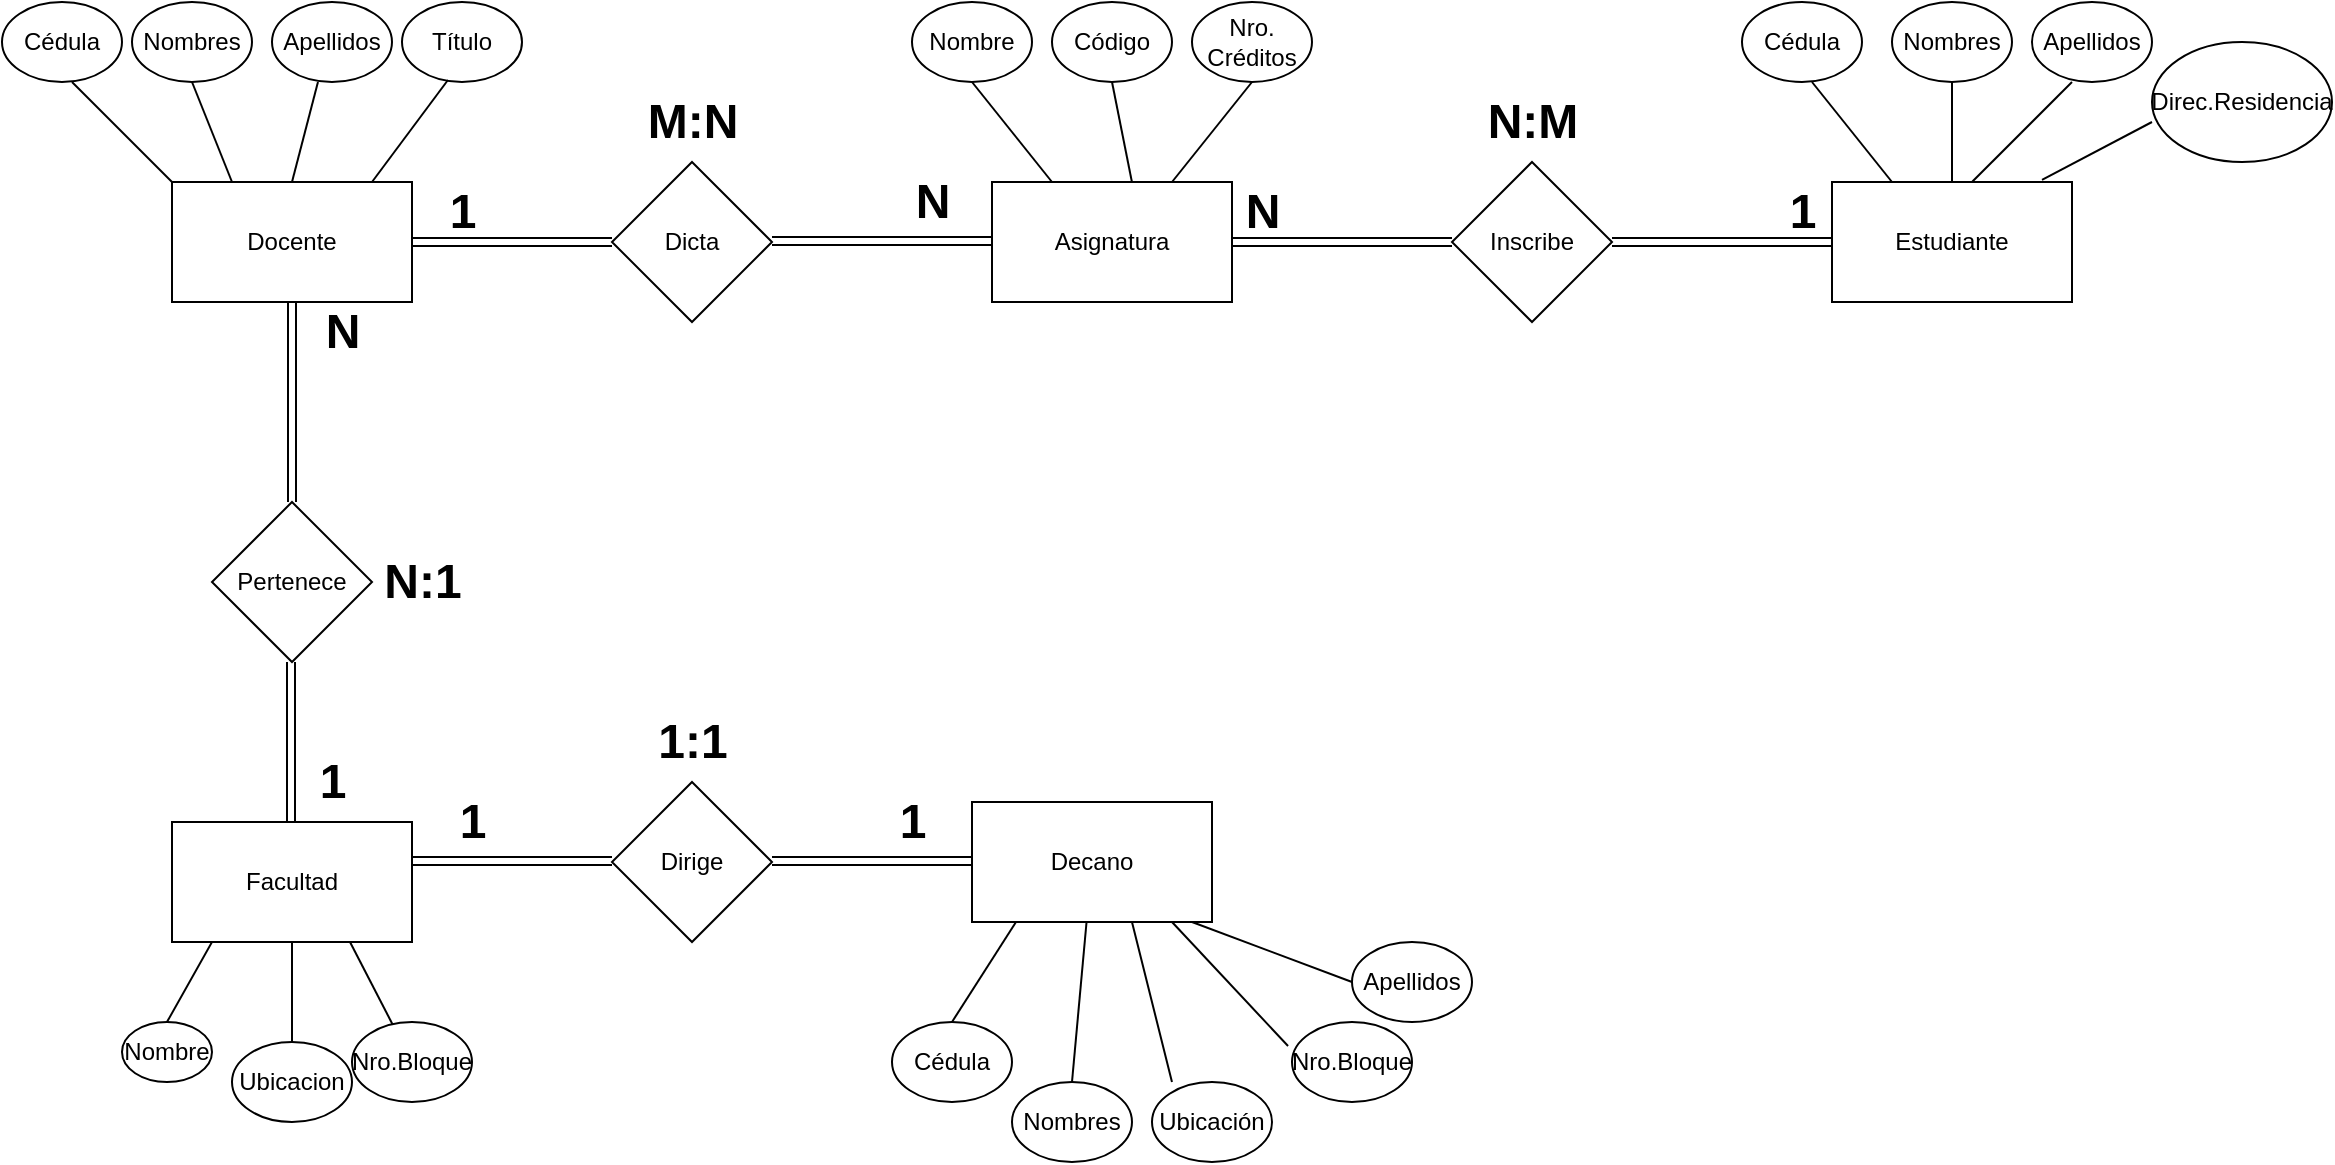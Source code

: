 <mxfile version="24.7.1" type="device">
  <diagram name="Página-1" id="O8d7MDB4ug0K4UYnzNPP">
    <mxGraphModel dx="1434" dy="772" grid="1" gridSize="10" guides="1" tooltips="1" connect="1" arrows="1" fold="1" page="1" pageScale="1" pageWidth="2339" pageHeight="3300" math="0" shadow="0">
      <root>
        <mxCell id="0" />
        <mxCell id="1" parent="0" />
        <mxCell id="tarvO1WWZmkPcmDPFe2a-1" value="Facultad" style="rounded=0;whiteSpace=wrap;html=1;" vertex="1" parent="1">
          <mxGeometry x="130" y="420" width="120" height="60" as="geometry" />
        </mxCell>
        <mxCell id="tarvO1WWZmkPcmDPFe2a-2" value="Decano" style="rounded=0;whiteSpace=wrap;html=1;" vertex="1" parent="1">
          <mxGeometry x="530" y="410" width="120" height="60" as="geometry" />
        </mxCell>
        <mxCell id="tarvO1WWZmkPcmDPFe2a-3" value="Docente" style="rounded=0;whiteSpace=wrap;html=1;" vertex="1" parent="1">
          <mxGeometry x="130" y="100" width="120" height="60" as="geometry" />
        </mxCell>
        <mxCell id="tarvO1WWZmkPcmDPFe2a-4" value="Asignatura" style="rounded=0;whiteSpace=wrap;html=1;" vertex="1" parent="1">
          <mxGeometry x="540" y="100" width="120" height="60" as="geometry" />
        </mxCell>
        <mxCell id="tarvO1WWZmkPcmDPFe2a-5" value="Estudiante" style="rounded=0;whiteSpace=wrap;html=1;" vertex="1" parent="1">
          <mxGeometry x="960" y="100" width="120" height="60" as="geometry" />
        </mxCell>
        <mxCell id="tarvO1WWZmkPcmDPFe2a-6" value="Dirige" style="rhombus;whiteSpace=wrap;html=1;" vertex="1" parent="1">
          <mxGeometry x="350" y="400" width="80" height="80" as="geometry" />
        </mxCell>
        <mxCell id="tarvO1WWZmkPcmDPFe2a-12" value="" style="shape=link;html=1;rounded=0;" edge="1" parent="1">
          <mxGeometry width="100" relative="1" as="geometry">
            <mxPoint x="250" y="439.5" as="sourcePoint" />
            <mxPoint x="350" y="439.5" as="targetPoint" />
          </mxGeometry>
        </mxCell>
        <mxCell id="tarvO1WWZmkPcmDPFe2a-13" value="" style="shape=link;html=1;rounded=0;" edge="1" parent="1">
          <mxGeometry width="100" relative="1" as="geometry">
            <mxPoint x="430" y="439.5" as="sourcePoint" />
            <mxPoint x="530" y="439.5" as="targetPoint" />
          </mxGeometry>
        </mxCell>
        <mxCell id="tarvO1WWZmkPcmDPFe2a-14" value="1" style="text;strokeColor=none;fillColor=none;html=1;fontSize=24;fontStyle=1;verticalAlign=middle;align=center;" vertex="1" parent="1">
          <mxGeometry x="230" y="400" width="100" height="40" as="geometry" />
        </mxCell>
        <mxCell id="tarvO1WWZmkPcmDPFe2a-15" value="1" style="text;strokeColor=none;fillColor=none;html=1;fontSize=24;fontStyle=1;verticalAlign=middle;align=center;" vertex="1" parent="1">
          <mxGeometry x="450" y="400" width="100" height="40" as="geometry" />
        </mxCell>
        <mxCell id="tarvO1WWZmkPcmDPFe2a-16" value="1:1" style="text;strokeColor=none;fillColor=none;html=1;fontSize=24;fontStyle=1;verticalAlign=middle;align=center;" vertex="1" parent="1">
          <mxGeometry x="340" y="360" width="100" height="40" as="geometry" />
        </mxCell>
        <mxCell id="tarvO1WWZmkPcmDPFe2a-18" value="Pertenece" style="rhombus;whiteSpace=wrap;html=1;" vertex="1" parent="1">
          <mxGeometry x="150" y="260" width="80" height="80" as="geometry" />
        </mxCell>
        <mxCell id="tarvO1WWZmkPcmDPFe2a-19" value="" style="shape=link;html=1;rounded=0;exitX=0.5;exitY=1;exitDx=0;exitDy=0;entryX=0.5;entryY=0;entryDx=0;entryDy=0;" edge="1" parent="1" source="tarvO1WWZmkPcmDPFe2a-3" target="tarvO1WWZmkPcmDPFe2a-18">
          <mxGeometry width="100" relative="1" as="geometry">
            <mxPoint x="140" y="130" as="sourcePoint" />
            <mxPoint x="190" y="170" as="targetPoint" />
          </mxGeometry>
        </mxCell>
        <mxCell id="tarvO1WWZmkPcmDPFe2a-20" value="" style="shape=link;html=1;rounded=0;exitX=0.5;exitY=1;exitDx=0;exitDy=0;entryX=0.5;entryY=0;entryDx=0;entryDy=0;" edge="1" parent="1">
          <mxGeometry width="100" relative="1" as="geometry">
            <mxPoint x="189.5" y="340" as="sourcePoint" />
            <mxPoint x="189.5" y="420" as="targetPoint" />
          </mxGeometry>
        </mxCell>
        <mxCell id="tarvO1WWZmkPcmDPFe2a-21" value="1" style="text;strokeColor=none;fillColor=none;html=1;fontSize=24;fontStyle=1;verticalAlign=middle;align=center;" vertex="1" parent="1">
          <mxGeometry x="160" y="380" width="100" height="40" as="geometry" />
        </mxCell>
        <mxCell id="tarvO1WWZmkPcmDPFe2a-22" value="N" style="text;strokeColor=none;fillColor=none;html=1;fontSize=24;fontStyle=1;verticalAlign=middle;align=center;" vertex="1" parent="1">
          <mxGeometry x="170" y="160" width="90" height="30" as="geometry" />
        </mxCell>
        <mxCell id="tarvO1WWZmkPcmDPFe2a-23" value="N:1" style="text;strokeColor=none;fillColor=none;html=1;fontSize=24;fontStyle=1;verticalAlign=middle;align=center;" vertex="1" parent="1">
          <mxGeometry x="210" y="285" width="90" height="30" as="geometry" />
        </mxCell>
        <mxCell id="tarvO1WWZmkPcmDPFe2a-24" value="Dicta" style="rhombus;whiteSpace=wrap;html=1;" vertex="1" parent="1">
          <mxGeometry x="350" y="90" width="80" height="80" as="geometry" />
        </mxCell>
        <mxCell id="tarvO1WWZmkPcmDPFe2a-25" value="" style="shape=link;html=1;rounded=0;exitX=1;exitY=0.5;exitDx=0;exitDy=0;entryX=0;entryY=0.5;entryDx=0;entryDy=0;" edge="1" parent="1" source="tarvO1WWZmkPcmDPFe2a-3" target="tarvO1WWZmkPcmDPFe2a-24">
          <mxGeometry width="100" relative="1" as="geometry">
            <mxPoint x="279.5" y="50" as="sourcePoint" />
            <mxPoint x="279.5" y="130" as="targetPoint" />
          </mxGeometry>
        </mxCell>
        <mxCell id="tarvO1WWZmkPcmDPFe2a-27" value="" style="shape=link;html=1;rounded=0;exitX=1;exitY=0.5;exitDx=0;exitDy=0;entryX=0;entryY=0.5;entryDx=0;entryDy=0;" edge="1" parent="1">
          <mxGeometry width="100" relative="1" as="geometry">
            <mxPoint x="430" y="129.5" as="sourcePoint" />
            <mxPoint x="540" y="129.5" as="targetPoint" />
          </mxGeometry>
        </mxCell>
        <mxCell id="tarvO1WWZmkPcmDPFe2a-29" value="N" style="text;strokeColor=none;fillColor=none;html=1;fontSize=24;fontStyle=1;verticalAlign=middle;align=center;" vertex="1" parent="1">
          <mxGeometry x="460" y="90" width="100" height="40" as="geometry" />
        </mxCell>
        <mxCell id="tarvO1WWZmkPcmDPFe2a-30" value="M:N" style="text;strokeColor=none;fillColor=none;html=1;fontSize=24;fontStyle=1;verticalAlign=middle;align=center;" vertex="1" parent="1">
          <mxGeometry x="340" y="50" width="100" height="40" as="geometry" />
        </mxCell>
        <mxCell id="tarvO1WWZmkPcmDPFe2a-31" value="1" style="text;strokeColor=none;fillColor=none;html=1;fontSize=24;fontStyle=1;verticalAlign=middle;align=center;" vertex="1" parent="1">
          <mxGeometry x="230" y="100" width="90" height="30" as="geometry" />
        </mxCell>
        <mxCell id="tarvO1WWZmkPcmDPFe2a-32" value="Inscribe" style="rhombus;whiteSpace=wrap;html=1;" vertex="1" parent="1">
          <mxGeometry x="770" y="90" width="80" height="80" as="geometry" />
        </mxCell>
        <mxCell id="tarvO1WWZmkPcmDPFe2a-33" value="" style="shape=link;html=1;rounded=0;exitX=1;exitY=0.5;exitDx=0;exitDy=0;entryX=0;entryY=0.5;entryDx=0;entryDy=0;" edge="1" parent="1">
          <mxGeometry width="100" relative="1" as="geometry">
            <mxPoint x="660" y="130" as="sourcePoint" />
            <mxPoint x="770" y="130" as="targetPoint" />
          </mxGeometry>
        </mxCell>
        <mxCell id="tarvO1WWZmkPcmDPFe2a-34" value="" style="shape=link;html=1;rounded=0;exitX=1;exitY=0.5;exitDx=0;exitDy=0;entryX=0;entryY=0.5;entryDx=0;entryDy=0;" edge="1" parent="1">
          <mxGeometry width="100" relative="1" as="geometry">
            <mxPoint x="850" y="130" as="sourcePoint" />
            <mxPoint x="960" y="130" as="targetPoint" />
          </mxGeometry>
        </mxCell>
        <mxCell id="tarvO1WWZmkPcmDPFe2a-35" value="1" style="text;strokeColor=none;fillColor=none;html=1;fontSize=24;fontStyle=1;verticalAlign=middle;align=center;" vertex="1" parent="1">
          <mxGeometry x="900" y="100" width="90" height="30" as="geometry" />
        </mxCell>
        <mxCell id="tarvO1WWZmkPcmDPFe2a-36" value="N" style="text;strokeColor=none;fillColor=none;html=1;fontSize=24;fontStyle=1;verticalAlign=middle;align=center;" vertex="1" parent="1">
          <mxGeometry x="630" y="100" width="90" height="30" as="geometry" />
        </mxCell>
        <mxCell id="tarvO1WWZmkPcmDPFe2a-37" value="N:M" style="text;strokeColor=none;fillColor=none;html=1;fontSize=24;fontStyle=1;verticalAlign=middle;align=center;" vertex="1" parent="1">
          <mxGeometry x="760" y="50" width="100" height="40" as="geometry" />
        </mxCell>
        <mxCell id="tarvO1WWZmkPcmDPFe2a-38" value="Nombre" style="ellipse;whiteSpace=wrap;html=1;" vertex="1" parent="1">
          <mxGeometry x="105" y="520" width="45" height="30" as="geometry" />
        </mxCell>
        <mxCell id="tarvO1WWZmkPcmDPFe2a-39" value="Ubicacion" style="ellipse;whiteSpace=wrap;html=1;" vertex="1" parent="1">
          <mxGeometry x="160" y="530" width="60" height="40" as="geometry" />
        </mxCell>
        <mxCell id="tarvO1WWZmkPcmDPFe2a-40" value="Nro.Bloque" style="ellipse;whiteSpace=wrap;html=1;" vertex="1" parent="1">
          <mxGeometry x="220" y="520" width="60" height="40" as="geometry" />
        </mxCell>
        <mxCell id="tarvO1WWZmkPcmDPFe2a-41" value="" style="endArrow=none;html=1;rounded=0;exitX=0.5;exitY=0;exitDx=0;exitDy=0;" edge="1" parent="1" source="tarvO1WWZmkPcmDPFe2a-38">
          <mxGeometry width="50" height="50" relative="1" as="geometry">
            <mxPoint x="120" y="520" as="sourcePoint" />
            <mxPoint x="150" y="480" as="targetPoint" />
          </mxGeometry>
        </mxCell>
        <mxCell id="tarvO1WWZmkPcmDPFe2a-42" value="" style="endArrow=none;html=1;rounded=0;entryX=0.5;entryY=1;entryDx=0;entryDy=0;exitX=0.5;exitY=0;exitDx=0;exitDy=0;" edge="1" parent="1" source="tarvO1WWZmkPcmDPFe2a-39" target="tarvO1WWZmkPcmDPFe2a-1">
          <mxGeometry width="50" height="50" relative="1" as="geometry">
            <mxPoint x="176" y="530" as="sourcePoint" />
            <mxPoint x="210" y="488" as="targetPoint" />
          </mxGeometry>
        </mxCell>
        <mxCell id="tarvO1WWZmkPcmDPFe2a-43" value="" style="endArrow=none;html=1;rounded=0;entryX=0.5;entryY=1;entryDx=0;entryDy=0;" edge="1" parent="1" source="tarvO1WWZmkPcmDPFe2a-40">
          <mxGeometry width="50" height="50" relative="1" as="geometry">
            <mxPoint x="219" y="530" as="sourcePoint" />
            <mxPoint x="219" y="480" as="targetPoint" />
          </mxGeometry>
        </mxCell>
        <mxCell id="tarvO1WWZmkPcmDPFe2a-45" value="Cédula" style="ellipse;whiteSpace=wrap;html=1;" vertex="1" parent="1">
          <mxGeometry x="490" y="520" width="60" height="40" as="geometry" />
        </mxCell>
        <mxCell id="tarvO1WWZmkPcmDPFe2a-46" value="Nombres" style="ellipse;whiteSpace=wrap;html=1;" vertex="1" parent="1">
          <mxGeometry x="550" y="550" width="60" height="40" as="geometry" />
        </mxCell>
        <mxCell id="tarvO1WWZmkPcmDPFe2a-47" value="Ubicación" style="ellipse;whiteSpace=wrap;html=1;" vertex="1" parent="1">
          <mxGeometry x="620" y="550" width="60" height="40" as="geometry" />
        </mxCell>
        <mxCell id="tarvO1WWZmkPcmDPFe2a-48" value="Nro.Bloque" style="ellipse;whiteSpace=wrap;html=1;" vertex="1" parent="1">
          <mxGeometry x="690" y="520" width="60" height="40" as="geometry" />
        </mxCell>
        <mxCell id="tarvO1WWZmkPcmDPFe2a-49" value="" style="endArrow=none;html=1;rounded=0;exitX=0.5;exitY=0;exitDx=0;exitDy=0;" edge="1" parent="1" source="tarvO1WWZmkPcmDPFe2a-45">
          <mxGeometry width="50" height="50" relative="1" as="geometry">
            <mxPoint x="530" y="512" as="sourcePoint" />
            <mxPoint x="552" y="470" as="targetPoint" />
          </mxGeometry>
        </mxCell>
        <mxCell id="tarvO1WWZmkPcmDPFe2a-50" value="" style="endArrow=none;html=1;rounded=0;exitX=0.5;exitY=0;exitDx=0;exitDy=0;" edge="1" parent="1" source="tarvO1WWZmkPcmDPFe2a-46" target="tarvO1WWZmkPcmDPFe2a-2">
          <mxGeometry width="50" height="50" relative="1" as="geometry">
            <mxPoint x="574" y="520" as="sourcePoint" />
            <mxPoint x="606" y="470" as="targetPoint" />
          </mxGeometry>
        </mxCell>
        <mxCell id="tarvO1WWZmkPcmDPFe2a-51" value="" style="endArrow=none;html=1;rounded=0;entryX=0.45;entryY=1.067;entryDx=0;entryDy=0;entryPerimeter=0;" edge="1" parent="1">
          <mxGeometry width="50" height="50" relative="1" as="geometry">
            <mxPoint x="630" y="550" as="sourcePoint" />
            <mxPoint x="610" y="470" as="targetPoint" />
          </mxGeometry>
        </mxCell>
        <mxCell id="tarvO1WWZmkPcmDPFe2a-52" value="" style="endArrow=none;html=1;rounded=0;entryX=0.45;entryY=1.067;entryDx=0;entryDy=0;entryPerimeter=0;exitX=-0.033;exitY=0.3;exitDx=0;exitDy=0;exitPerimeter=0;" edge="1" parent="1" source="tarvO1WWZmkPcmDPFe2a-48">
          <mxGeometry width="50" height="50" relative="1" as="geometry">
            <mxPoint x="650" y="550" as="sourcePoint" />
            <mxPoint x="630" y="470" as="targetPoint" />
          </mxGeometry>
        </mxCell>
        <mxCell id="tarvO1WWZmkPcmDPFe2a-53" value="Cédula" style="ellipse;whiteSpace=wrap;html=1;" vertex="1" parent="1">
          <mxGeometry x="45" y="10" width="60" height="40" as="geometry" />
        </mxCell>
        <mxCell id="tarvO1WWZmkPcmDPFe2a-54" value="Nombres" style="ellipse;whiteSpace=wrap;html=1;" vertex="1" parent="1">
          <mxGeometry x="110" y="10" width="60" height="40" as="geometry" />
        </mxCell>
        <mxCell id="tarvO1WWZmkPcmDPFe2a-55" value="Apellidos" style="ellipse;whiteSpace=wrap;html=1;" vertex="1" parent="1">
          <mxGeometry x="180" y="10" width="60" height="40" as="geometry" />
        </mxCell>
        <mxCell id="tarvO1WWZmkPcmDPFe2a-56" value="Apellidos" style="ellipse;whiteSpace=wrap;html=1;" vertex="1" parent="1">
          <mxGeometry x="720" y="480" width="60" height="40" as="geometry" />
        </mxCell>
        <mxCell id="tarvO1WWZmkPcmDPFe2a-57" value="" style="endArrow=none;html=1;rounded=0;exitX=0;exitY=0.5;exitDx=0;exitDy=0;" edge="1" parent="1" source="tarvO1WWZmkPcmDPFe2a-56">
          <mxGeometry width="50" height="50" relative="1" as="geometry">
            <mxPoint x="708" y="520" as="sourcePoint" />
            <mxPoint x="640" y="470" as="targetPoint" />
          </mxGeometry>
        </mxCell>
        <mxCell id="tarvO1WWZmkPcmDPFe2a-58" value="Título" style="ellipse;whiteSpace=wrap;html=1;" vertex="1" parent="1">
          <mxGeometry x="245" y="10" width="60" height="40" as="geometry" />
        </mxCell>
        <mxCell id="tarvO1WWZmkPcmDPFe2a-59" value="" style="endArrow=none;html=1;rounded=0;exitX=0;exitY=0;exitDx=0;exitDy=0;" edge="1" parent="1" source="tarvO1WWZmkPcmDPFe2a-3">
          <mxGeometry width="50" height="50" relative="1" as="geometry">
            <mxPoint x="30" y="100" as="sourcePoint" />
            <mxPoint x="80" y="50" as="targetPoint" />
          </mxGeometry>
        </mxCell>
        <mxCell id="tarvO1WWZmkPcmDPFe2a-60" value="" style="endArrow=none;html=1;rounded=0;exitX=0.25;exitY=0;exitDx=0;exitDy=0;entryX=0.5;entryY=1;entryDx=0;entryDy=0;" edge="1" parent="1" source="tarvO1WWZmkPcmDPFe2a-3" target="tarvO1WWZmkPcmDPFe2a-54">
          <mxGeometry width="50" height="50" relative="1" as="geometry">
            <mxPoint x="180" y="100" as="sourcePoint" />
            <mxPoint x="130" y="50" as="targetPoint" />
          </mxGeometry>
        </mxCell>
        <mxCell id="tarvO1WWZmkPcmDPFe2a-61" value="" style="endArrow=none;html=1;rounded=0;exitX=0.5;exitY=0;exitDx=0;exitDy=0;entryX=0.383;entryY=1;entryDx=0;entryDy=0;entryPerimeter=0;" edge="1" parent="1" source="tarvO1WWZmkPcmDPFe2a-3" target="tarvO1WWZmkPcmDPFe2a-55">
          <mxGeometry width="50" height="50" relative="1" as="geometry">
            <mxPoint x="220" y="110" as="sourcePoint" />
            <mxPoint x="200" y="60" as="targetPoint" />
          </mxGeometry>
        </mxCell>
        <mxCell id="tarvO1WWZmkPcmDPFe2a-63" value="" style="endArrow=none;html=1;rounded=0;exitX=0;exitY=0;exitDx=0;exitDy=0;entryX=0.383;entryY=0.975;entryDx=0;entryDy=0;entryPerimeter=0;" edge="1" parent="1" source="tarvO1WWZmkPcmDPFe2a-31" target="tarvO1WWZmkPcmDPFe2a-58">
          <mxGeometry width="50" height="50" relative="1" as="geometry">
            <mxPoint x="247" y="95" as="sourcePoint" />
            <mxPoint x="260" y="60" as="targetPoint" />
          </mxGeometry>
        </mxCell>
        <mxCell id="tarvO1WWZmkPcmDPFe2a-64" value="Nombre" style="ellipse;whiteSpace=wrap;html=1;" vertex="1" parent="1">
          <mxGeometry x="500" y="10" width="60" height="40" as="geometry" />
        </mxCell>
        <mxCell id="tarvO1WWZmkPcmDPFe2a-65" value="Código" style="ellipse;whiteSpace=wrap;html=1;" vertex="1" parent="1">
          <mxGeometry x="570" y="10" width="60" height="40" as="geometry" />
        </mxCell>
        <mxCell id="tarvO1WWZmkPcmDPFe2a-66" value="Nro. Créditos" style="ellipse;whiteSpace=wrap;html=1;" vertex="1" parent="1">
          <mxGeometry x="640" y="10" width="60" height="40" as="geometry" />
        </mxCell>
        <mxCell id="tarvO1WWZmkPcmDPFe2a-67" value="" style="endArrow=none;html=1;rounded=0;exitX=0.25;exitY=0;exitDx=0;exitDy=0;entryX=0.383;entryY=1;entryDx=0;entryDy=0;entryPerimeter=0;" edge="1" parent="1" source="tarvO1WWZmkPcmDPFe2a-4">
          <mxGeometry width="50" height="50" relative="1" as="geometry">
            <mxPoint x="517" y="100" as="sourcePoint" />
            <mxPoint x="530" y="50" as="targetPoint" />
          </mxGeometry>
        </mxCell>
        <mxCell id="tarvO1WWZmkPcmDPFe2a-68" value="" style="endArrow=none;html=1;rounded=0;entryX=0.5;entryY=1;entryDx=0;entryDy=0;exitX=0.583;exitY=0;exitDx=0;exitDy=0;exitPerimeter=0;" edge="1" parent="1" source="tarvO1WWZmkPcmDPFe2a-4" target="tarvO1WWZmkPcmDPFe2a-65">
          <mxGeometry width="50" height="50" relative="1" as="geometry">
            <mxPoint x="610" y="90" as="sourcePoint" />
            <mxPoint x="590" y="50" as="targetPoint" />
          </mxGeometry>
        </mxCell>
        <mxCell id="tarvO1WWZmkPcmDPFe2a-69" value="" style="endArrow=none;html=1;rounded=0;exitX=0.75;exitY=0;exitDx=0;exitDy=0;entryX=0.5;entryY=1;entryDx=0;entryDy=0;" edge="1" parent="1" source="tarvO1WWZmkPcmDPFe2a-4" target="tarvO1WWZmkPcmDPFe2a-66">
          <mxGeometry width="50" height="50" relative="1" as="geometry">
            <mxPoint x="620" y="107" as="sourcePoint" />
            <mxPoint x="610" y="60" as="targetPoint" />
          </mxGeometry>
        </mxCell>
        <mxCell id="tarvO1WWZmkPcmDPFe2a-70" value="Cédula" style="ellipse;whiteSpace=wrap;html=1;" vertex="1" parent="1">
          <mxGeometry x="915" y="10" width="60" height="40" as="geometry" />
        </mxCell>
        <mxCell id="tarvO1WWZmkPcmDPFe2a-71" value="Nombres" style="ellipse;whiteSpace=wrap;html=1;" vertex="1" parent="1">
          <mxGeometry x="990" y="10" width="60" height="40" as="geometry" />
        </mxCell>
        <mxCell id="tarvO1WWZmkPcmDPFe2a-72" value="Apellidos" style="ellipse;whiteSpace=wrap;html=1;" vertex="1" parent="1">
          <mxGeometry x="1060" y="10" width="60" height="40" as="geometry" />
        </mxCell>
        <mxCell id="tarvO1WWZmkPcmDPFe2a-73" value="Direc.Residencia" style="ellipse;whiteSpace=wrap;html=1;" vertex="1" parent="1">
          <mxGeometry x="1120" y="30" width="90" height="60" as="geometry" />
        </mxCell>
        <mxCell id="tarvO1WWZmkPcmDPFe2a-74" value="" style="endArrow=none;html=1;rounded=0;exitX=0.25;exitY=0;exitDx=0;exitDy=0;entryX=0.383;entryY=1;entryDx=0;entryDy=0;entryPerimeter=0;" edge="1" parent="1">
          <mxGeometry width="50" height="50" relative="1" as="geometry">
            <mxPoint x="990" y="100" as="sourcePoint" />
            <mxPoint x="950" y="50" as="targetPoint" />
          </mxGeometry>
        </mxCell>
        <mxCell id="tarvO1WWZmkPcmDPFe2a-75" value="" style="endArrow=none;html=1;rounded=0;exitX=0.5;exitY=0;exitDx=0;exitDy=0;entryX=0.383;entryY=1;entryDx=0;entryDy=0;entryPerimeter=0;" edge="1" parent="1" source="tarvO1WWZmkPcmDPFe2a-5">
          <mxGeometry width="50" height="50" relative="1" as="geometry">
            <mxPoint x="1060" y="100" as="sourcePoint" />
            <mxPoint x="1020" y="50" as="targetPoint" />
          </mxGeometry>
        </mxCell>
        <mxCell id="tarvO1WWZmkPcmDPFe2a-76" value="" style="endArrow=none;html=1;rounded=0;entryX=0.383;entryY=1;entryDx=0;entryDy=0;entryPerimeter=0;" edge="1" parent="1">
          <mxGeometry width="50" height="50" relative="1" as="geometry">
            <mxPoint x="1030" y="100" as="sourcePoint" />
            <mxPoint x="1080" y="50" as="targetPoint" />
          </mxGeometry>
        </mxCell>
        <mxCell id="tarvO1WWZmkPcmDPFe2a-77" value="" style="endArrow=none;html=1;rounded=0;entryX=0.383;entryY=1;entryDx=0;entryDy=0;entryPerimeter=0;exitX=0.875;exitY=-0.017;exitDx=0;exitDy=0;exitPerimeter=0;" edge="1" parent="1" source="tarvO1WWZmkPcmDPFe2a-5">
          <mxGeometry width="50" height="50" relative="1" as="geometry">
            <mxPoint x="1070" y="120" as="sourcePoint" />
            <mxPoint x="1120" y="70" as="targetPoint" />
          </mxGeometry>
        </mxCell>
      </root>
    </mxGraphModel>
  </diagram>
</mxfile>
